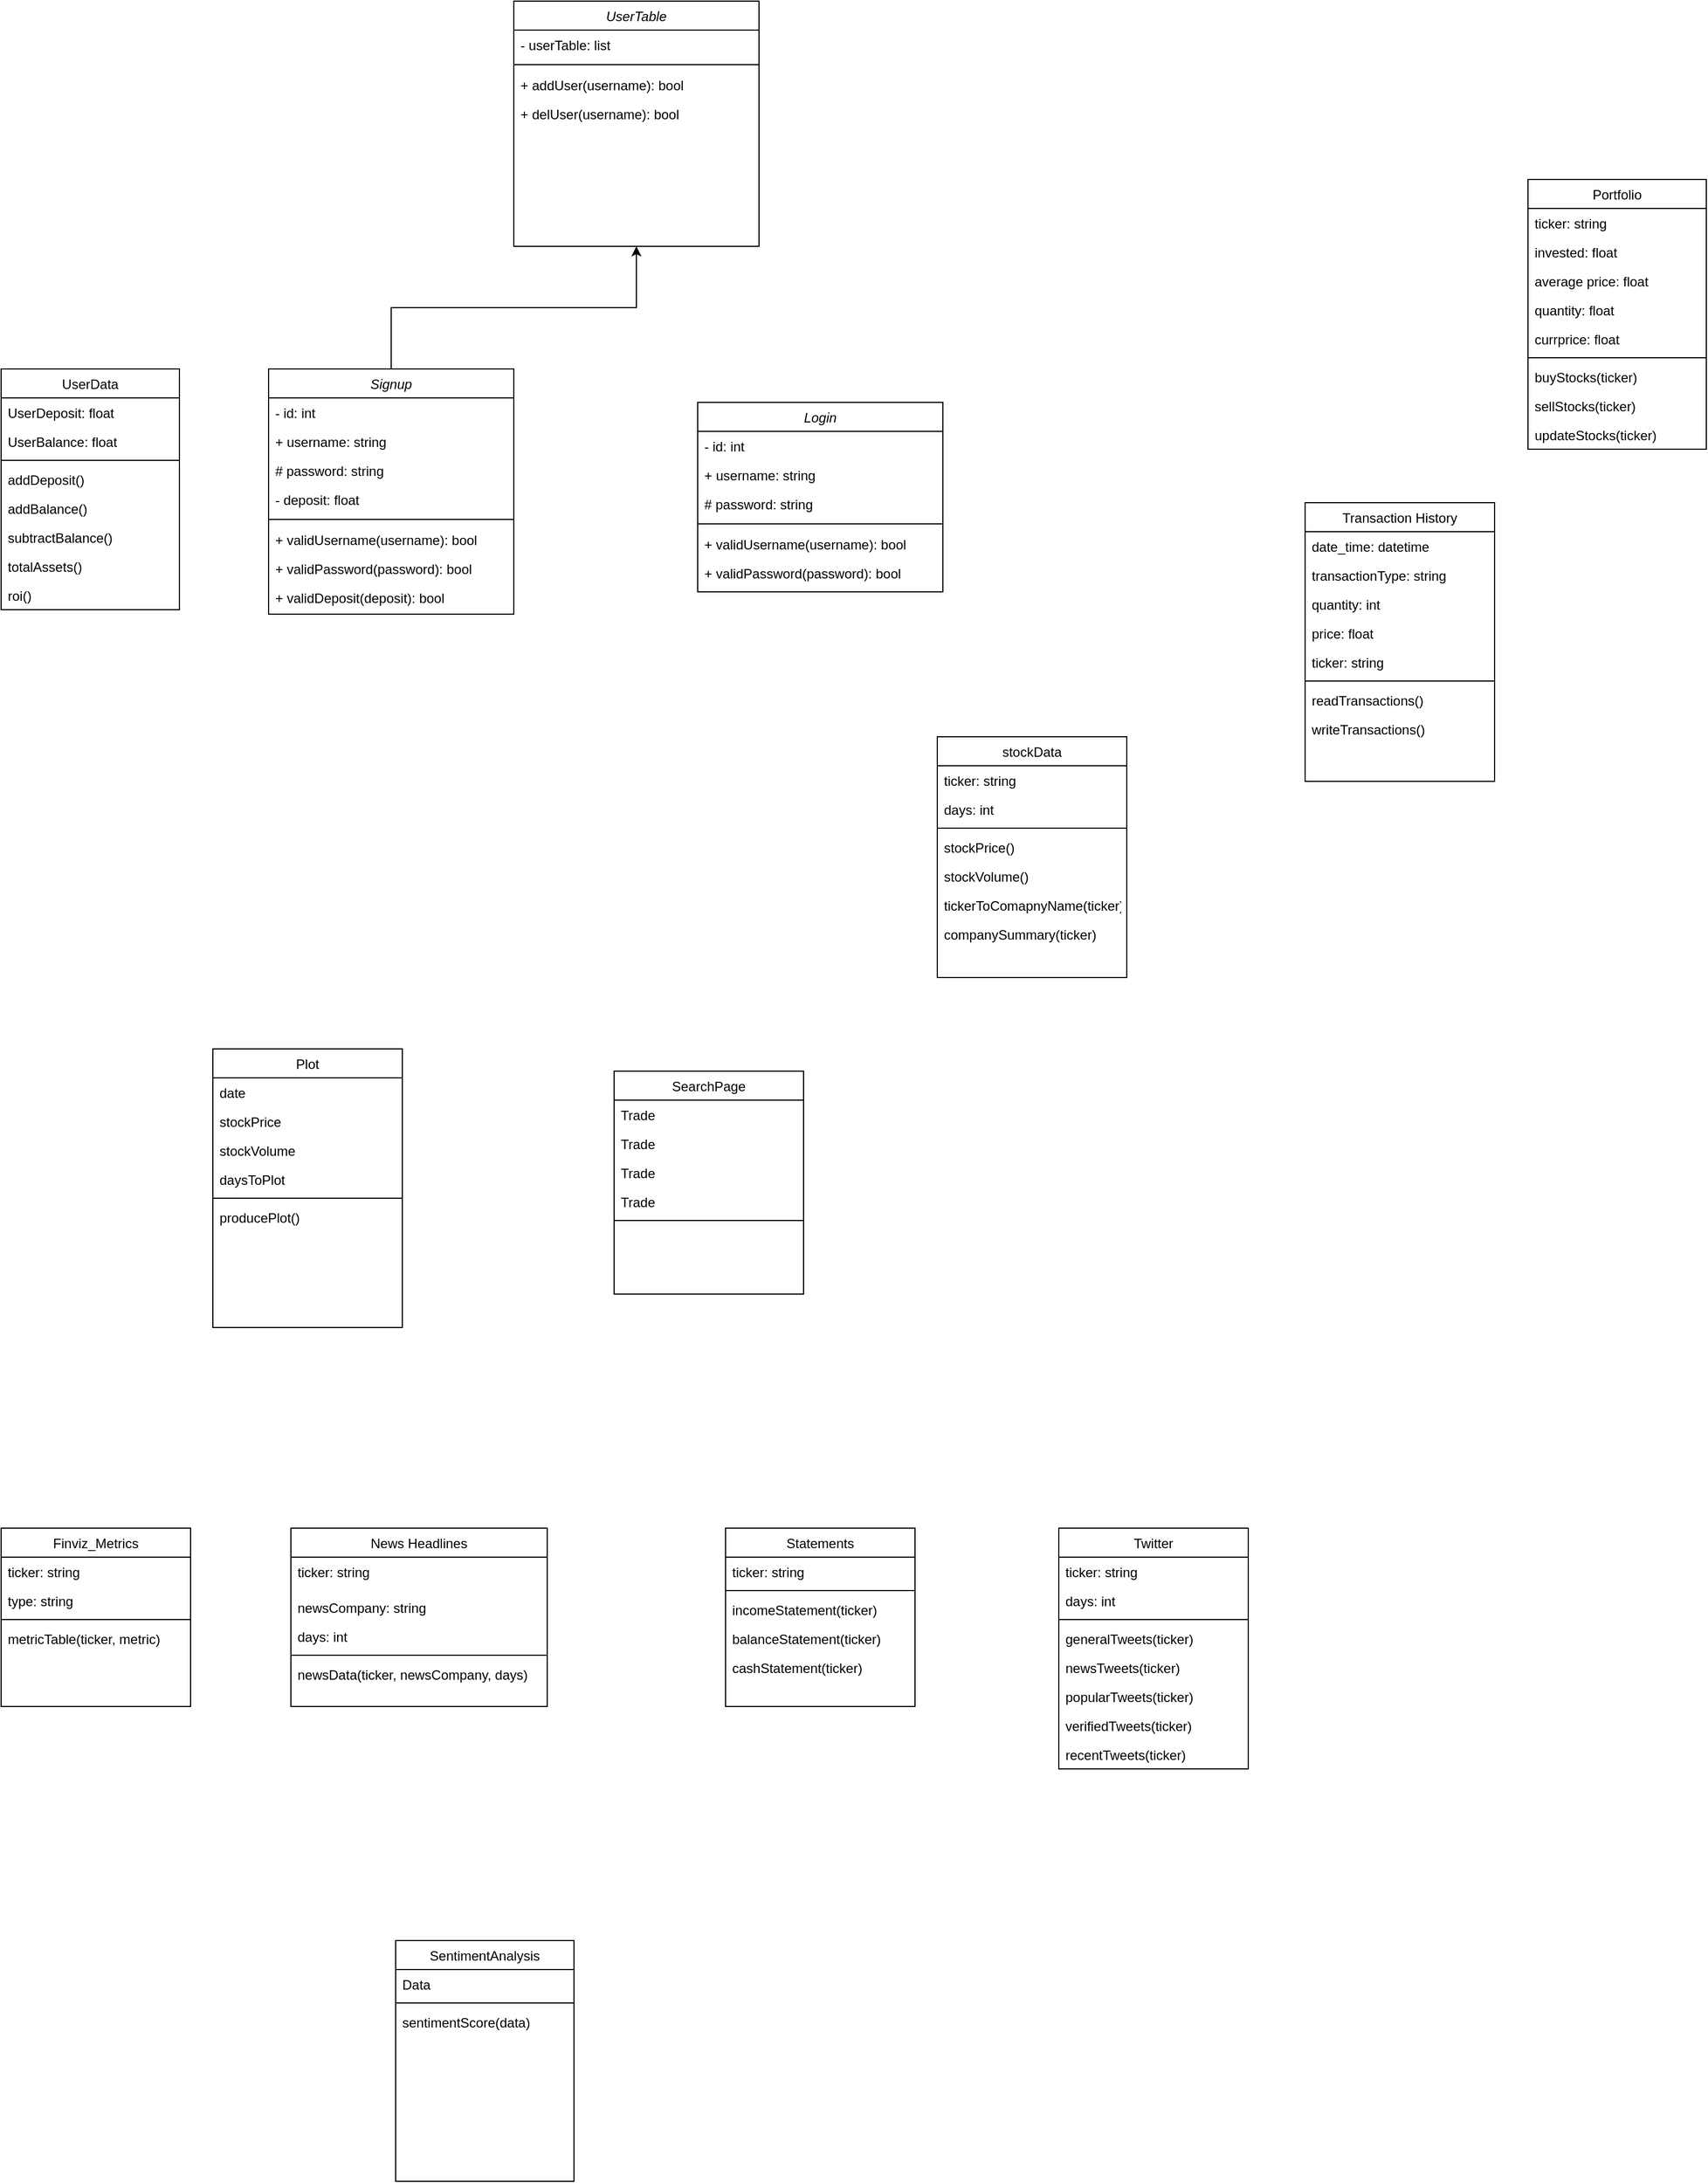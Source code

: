 <mxfile version="17.4.0" type="github">
  <diagram id="C5RBs43oDa-KdzZeNtuy" name="Page-1">
    <mxGraphModel dx="2013" dy="1770" grid="1" gridSize="10" guides="1" tooltips="1" connect="1" arrows="1" fold="1" page="1" pageScale="1" pageWidth="827" pageHeight="1169" math="0" shadow="0">
      <root>
        <mxCell id="WIyWlLk6GJQsqaUBKTNV-0" />
        <mxCell id="WIyWlLk6GJQsqaUBKTNV-1" parent="WIyWlLk6GJQsqaUBKTNV-0" />
        <mxCell id="zkfFHV4jXpPFQw0GAbJ--0" value="Login" style="swimlane;fontStyle=2;align=center;verticalAlign=top;childLayout=stackLayout;horizontal=1;startSize=26;horizontalStack=0;resizeParent=1;resizeLast=0;collapsible=1;marginBottom=0;rounded=0;shadow=0;strokeWidth=1;" parent="WIyWlLk6GJQsqaUBKTNV-1" vertex="1">
          <mxGeometry x="685" y="430" width="220" height="170" as="geometry">
            <mxRectangle x="220" y="120" width="160" height="26" as="alternateBounds" />
          </mxGeometry>
        </mxCell>
        <mxCell id="1vBvugrr-b-EBP5TF9qg-0" value="- id: int" style="text;align=left;verticalAlign=top;spacingLeft=4;spacingRight=4;overflow=hidden;rotatable=0;points=[[0,0.5],[1,0.5]];portConstraint=eastwest;rounded=0;shadow=0;html=0;" parent="zkfFHV4jXpPFQw0GAbJ--0" vertex="1">
          <mxGeometry y="26" width="220" height="26" as="geometry" />
        </mxCell>
        <mxCell id="zkfFHV4jXpPFQw0GAbJ--1" value="+ username: string" style="text;align=left;verticalAlign=top;spacingLeft=4;spacingRight=4;overflow=hidden;rotatable=0;points=[[0,0.5],[1,0.5]];portConstraint=eastwest;" parent="zkfFHV4jXpPFQw0GAbJ--0" vertex="1">
          <mxGeometry y="52" width="220" height="26" as="geometry" />
        </mxCell>
        <mxCell id="zkfFHV4jXpPFQw0GAbJ--2" value="# password: string" style="text;align=left;verticalAlign=top;spacingLeft=4;spacingRight=4;overflow=hidden;rotatable=0;points=[[0,0.5],[1,0.5]];portConstraint=eastwest;rounded=0;shadow=0;html=0;" parent="zkfFHV4jXpPFQw0GAbJ--0" vertex="1">
          <mxGeometry y="78" width="220" height="26" as="geometry" />
        </mxCell>
        <mxCell id="zkfFHV4jXpPFQw0GAbJ--4" value="" style="line;html=1;strokeWidth=1;align=left;verticalAlign=middle;spacingTop=-1;spacingLeft=3;spacingRight=3;rotatable=0;labelPosition=right;points=[];portConstraint=eastwest;" parent="zkfFHV4jXpPFQw0GAbJ--0" vertex="1">
          <mxGeometry y="104" width="220" height="10" as="geometry" />
        </mxCell>
        <mxCell id="1vBvugrr-b-EBP5TF9qg-1" value="+ validUsername(username): bool&#xa;" style="text;align=left;verticalAlign=top;spacingLeft=4;spacingRight=4;overflow=hidden;rotatable=0;points=[[0,0.5],[1,0.5]];portConstraint=eastwest;" parent="zkfFHV4jXpPFQw0GAbJ--0" vertex="1">
          <mxGeometry y="114" width="220" height="26" as="geometry" />
        </mxCell>
        <mxCell id="1vBvugrr-b-EBP5TF9qg-2" value="+ validPassword(password): bool&#xa;" style="text;align=left;verticalAlign=top;spacingLeft=4;spacingRight=4;overflow=hidden;rotatable=0;points=[[0,0.5],[1,0.5]];portConstraint=eastwest;" parent="zkfFHV4jXpPFQw0GAbJ--0" vertex="1">
          <mxGeometry y="140" width="220" height="26" as="geometry" />
        </mxCell>
        <mxCell id="zkfFHV4jXpPFQw0GAbJ--6" value="UserData" style="swimlane;fontStyle=0;align=center;verticalAlign=top;childLayout=stackLayout;horizontal=1;startSize=26;horizontalStack=0;resizeParent=1;resizeLast=0;collapsible=1;marginBottom=0;rounded=0;shadow=0;strokeWidth=1;" parent="WIyWlLk6GJQsqaUBKTNV-1" vertex="1">
          <mxGeometry x="60" y="400" width="160" height="216" as="geometry">
            <mxRectangle x="130" y="380" width="160" height="26" as="alternateBounds" />
          </mxGeometry>
        </mxCell>
        <mxCell id="zkfFHV4jXpPFQw0GAbJ--7" value="UserDeposit: float" style="text;align=left;verticalAlign=top;spacingLeft=4;spacingRight=4;overflow=hidden;rotatable=0;points=[[0,0.5],[1,0.5]];portConstraint=eastwest;" parent="zkfFHV4jXpPFQw0GAbJ--6" vertex="1">
          <mxGeometry y="26" width="160" height="26" as="geometry" />
        </mxCell>
        <mxCell id="zkfFHV4jXpPFQw0GAbJ--8" value="UserBalance: float" style="text;align=left;verticalAlign=top;spacingLeft=4;spacingRight=4;overflow=hidden;rotatable=0;points=[[0,0.5],[1,0.5]];portConstraint=eastwest;rounded=0;shadow=0;html=0;" parent="zkfFHV4jXpPFQw0GAbJ--6" vertex="1">
          <mxGeometry y="52" width="160" height="26" as="geometry" />
        </mxCell>
        <mxCell id="zkfFHV4jXpPFQw0GAbJ--9" value="" style="line;html=1;strokeWidth=1;align=left;verticalAlign=middle;spacingTop=-1;spacingLeft=3;spacingRight=3;rotatable=0;labelPosition=right;points=[];portConstraint=eastwest;" parent="zkfFHV4jXpPFQw0GAbJ--6" vertex="1">
          <mxGeometry y="78" width="160" height="8" as="geometry" />
        </mxCell>
        <mxCell id="zkfFHV4jXpPFQw0GAbJ--10" value="addDeposit()" style="text;align=left;verticalAlign=top;spacingLeft=4;spacingRight=4;overflow=hidden;rotatable=0;points=[[0,0.5],[1,0.5]];portConstraint=eastwest;fontStyle=0" parent="zkfFHV4jXpPFQw0GAbJ--6" vertex="1">
          <mxGeometry y="86" width="160" height="26" as="geometry" />
        </mxCell>
        <mxCell id="zkfFHV4jXpPFQw0GAbJ--11" value="addBalance()&#xa;" style="text;align=left;verticalAlign=top;spacingLeft=4;spacingRight=4;overflow=hidden;rotatable=0;points=[[0,0.5],[1,0.5]];portConstraint=eastwest;" parent="zkfFHV4jXpPFQw0GAbJ--6" vertex="1">
          <mxGeometry y="112" width="160" height="26" as="geometry" />
        </mxCell>
        <mxCell id="1vBvugrr-b-EBP5TF9qg-42" value="subtractBalance()&#xa;" style="text;align=left;verticalAlign=top;spacingLeft=4;spacingRight=4;overflow=hidden;rotatable=0;points=[[0,0.5],[1,0.5]];portConstraint=eastwest;" parent="zkfFHV4jXpPFQw0GAbJ--6" vertex="1">
          <mxGeometry y="138" width="160" height="26" as="geometry" />
        </mxCell>
        <mxCell id="1vBvugrr-b-EBP5TF9qg-43" value="totalAssets()" style="text;align=left;verticalAlign=top;spacingLeft=4;spacingRight=4;overflow=hidden;rotatable=0;points=[[0,0.5],[1,0.5]];portConstraint=eastwest;" parent="zkfFHV4jXpPFQw0GAbJ--6" vertex="1">
          <mxGeometry y="164" width="160" height="26" as="geometry" />
        </mxCell>
        <mxCell id="1vBvugrr-b-EBP5TF9qg-44" value="roi()" style="text;align=left;verticalAlign=top;spacingLeft=4;spacingRight=4;overflow=hidden;rotatable=0;points=[[0,0.5],[1,0.5]];portConstraint=eastwest;" parent="zkfFHV4jXpPFQw0GAbJ--6" vertex="1">
          <mxGeometry y="190" width="160" height="26" as="geometry" />
        </mxCell>
        <mxCell id="zkfFHV4jXpPFQw0GAbJ--13" value="SearchPage" style="swimlane;fontStyle=0;align=center;verticalAlign=top;childLayout=stackLayout;horizontal=1;startSize=26;horizontalStack=0;resizeParent=1;resizeLast=0;collapsible=1;marginBottom=0;rounded=0;shadow=0;strokeWidth=1;" parent="WIyWlLk6GJQsqaUBKTNV-1" vertex="1">
          <mxGeometry x="610" y="1030" width="170" height="200" as="geometry">
            <mxRectangle x="340" y="380" width="170" height="26" as="alternateBounds" />
          </mxGeometry>
        </mxCell>
        <mxCell id="zkfFHV4jXpPFQw0GAbJ--14" value="Trade" style="text;align=left;verticalAlign=top;spacingLeft=4;spacingRight=4;overflow=hidden;rotatable=0;points=[[0,0.5],[1,0.5]];portConstraint=eastwest;" parent="zkfFHV4jXpPFQw0GAbJ--13" vertex="1">
          <mxGeometry y="26" width="170" height="26" as="geometry" />
        </mxCell>
        <mxCell id="1vBvugrr-b-EBP5TF9qg-7" value="Trade" style="text;align=left;verticalAlign=top;spacingLeft=4;spacingRight=4;overflow=hidden;rotatable=0;points=[[0,0.5],[1,0.5]];portConstraint=eastwest;" parent="zkfFHV4jXpPFQw0GAbJ--13" vertex="1">
          <mxGeometry y="52" width="170" height="26" as="geometry" />
        </mxCell>
        <mxCell id="1vBvugrr-b-EBP5TF9qg-8" value="Trade" style="text;align=left;verticalAlign=top;spacingLeft=4;spacingRight=4;overflow=hidden;rotatable=0;points=[[0,0.5],[1,0.5]];portConstraint=eastwest;" parent="zkfFHV4jXpPFQw0GAbJ--13" vertex="1">
          <mxGeometry y="78" width="170" height="26" as="geometry" />
        </mxCell>
        <mxCell id="1vBvugrr-b-EBP5TF9qg-9" value="Trade" style="text;align=left;verticalAlign=top;spacingLeft=4;spacingRight=4;overflow=hidden;rotatable=0;points=[[0,0.5],[1,0.5]];portConstraint=eastwest;" parent="zkfFHV4jXpPFQw0GAbJ--13" vertex="1">
          <mxGeometry y="104" width="170" height="26" as="geometry" />
        </mxCell>
        <mxCell id="zkfFHV4jXpPFQw0GAbJ--15" value="" style="line;html=1;strokeWidth=1;align=left;verticalAlign=middle;spacingTop=-1;spacingLeft=3;spacingRight=3;rotatable=0;labelPosition=right;points=[];portConstraint=eastwest;" parent="zkfFHV4jXpPFQw0GAbJ--13" vertex="1">
          <mxGeometry y="130" width="170" height="8" as="geometry" />
        </mxCell>
        <mxCell id="zkfFHV4jXpPFQw0GAbJ--17" value="Portfolio&#xa;" style="swimlane;fontStyle=0;align=center;verticalAlign=top;childLayout=stackLayout;horizontal=1;startSize=26;horizontalStack=0;resizeParent=1;resizeLast=0;collapsible=1;marginBottom=0;rounded=0;shadow=0;strokeWidth=1;" parent="WIyWlLk6GJQsqaUBKTNV-1" vertex="1">
          <mxGeometry x="1430" y="230" width="160" height="242" as="geometry">
            <mxRectangle x="550" y="140" width="160" height="26" as="alternateBounds" />
          </mxGeometry>
        </mxCell>
        <mxCell id="zkfFHV4jXpPFQw0GAbJ--18" value="ticker: string" style="text;align=left;verticalAlign=top;spacingLeft=4;spacingRight=4;overflow=hidden;rotatable=0;points=[[0,0.5],[1,0.5]];portConstraint=eastwest;" parent="zkfFHV4jXpPFQw0GAbJ--17" vertex="1">
          <mxGeometry y="26" width="160" height="26" as="geometry" />
        </mxCell>
        <mxCell id="zkfFHV4jXpPFQw0GAbJ--21" value="invested: float" style="text;align=left;verticalAlign=top;spacingLeft=4;spacingRight=4;overflow=hidden;rotatable=0;points=[[0,0.5],[1,0.5]];portConstraint=eastwest;rounded=0;shadow=0;html=0;" parent="zkfFHV4jXpPFQw0GAbJ--17" vertex="1">
          <mxGeometry y="52" width="160" height="26" as="geometry" />
        </mxCell>
        <mxCell id="zkfFHV4jXpPFQw0GAbJ--22" value="average price: float" style="text;align=left;verticalAlign=top;spacingLeft=4;spacingRight=4;overflow=hidden;rotatable=0;points=[[0,0.5],[1,0.5]];portConstraint=eastwest;rounded=0;shadow=0;html=0;" parent="zkfFHV4jXpPFQw0GAbJ--17" vertex="1">
          <mxGeometry y="78" width="160" height="26" as="geometry" />
        </mxCell>
        <mxCell id="zkfFHV4jXpPFQw0GAbJ--19" value="quantity: float" style="text;align=left;verticalAlign=top;spacingLeft=4;spacingRight=4;overflow=hidden;rotatable=0;points=[[0,0.5],[1,0.5]];portConstraint=eastwest;rounded=0;shadow=0;html=0;" parent="zkfFHV4jXpPFQw0GAbJ--17" vertex="1">
          <mxGeometry y="104" width="160" height="26" as="geometry" />
        </mxCell>
        <mxCell id="zkfFHV4jXpPFQw0GAbJ--20" value="currprice: float" style="text;align=left;verticalAlign=top;spacingLeft=4;spacingRight=4;overflow=hidden;rotatable=0;points=[[0,0.5],[1,0.5]];portConstraint=eastwest;rounded=0;shadow=0;html=0;" parent="zkfFHV4jXpPFQw0GAbJ--17" vertex="1">
          <mxGeometry y="130" width="160" height="26" as="geometry" />
        </mxCell>
        <mxCell id="zkfFHV4jXpPFQw0GAbJ--23" value="" style="line;html=1;strokeWidth=1;align=left;verticalAlign=middle;spacingTop=-1;spacingLeft=3;spacingRight=3;rotatable=0;labelPosition=right;points=[];portConstraint=eastwest;" parent="zkfFHV4jXpPFQw0GAbJ--17" vertex="1">
          <mxGeometry y="156" width="160" height="8" as="geometry" />
        </mxCell>
        <mxCell id="1vBvugrr-b-EBP5TF9qg-38" value="buyStocks(ticker)" style="text;align=left;verticalAlign=top;spacingLeft=4;spacingRight=4;overflow=hidden;rotatable=0;points=[[0,0.5],[1,0.5]];portConstraint=eastwest;" parent="zkfFHV4jXpPFQw0GAbJ--17" vertex="1">
          <mxGeometry y="164" width="160" height="26" as="geometry" />
        </mxCell>
        <mxCell id="1vBvugrr-b-EBP5TF9qg-39" value="sellStocks(ticker)" style="text;align=left;verticalAlign=top;spacingLeft=4;spacingRight=4;overflow=hidden;rotatable=0;points=[[0,0.5],[1,0.5]];portConstraint=eastwest;" parent="zkfFHV4jXpPFQw0GAbJ--17" vertex="1">
          <mxGeometry y="190" width="160" height="26" as="geometry" />
        </mxCell>
        <mxCell id="1vBvugrr-b-EBP5TF9qg-40" value="updateStocks(ticker)" style="text;align=left;verticalAlign=top;spacingLeft=4;spacingRight=4;overflow=hidden;rotatable=0;points=[[0,0.5],[1,0.5]];portConstraint=eastwest;" parent="zkfFHV4jXpPFQw0GAbJ--17" vertex="1">
          <mxGeometry y="216" width="160" height="26" as="geometry" />
        </mxCell>
        <mxCell id="1vBvugrr-b-EBP5TF9qg-10" value="Twitter" style="swimlane;fontStyle=0;align=center;verticalAlign=top;childLayout=stackLayout;horizontal=1;startSize=26;horizontalStack=0;resizeParent=1;resizeLast=0;collapsible=1;marginBottom=0;rounded=0;shadow=0;strokeWidth=1;" parent="WIyWlLk6GJQsqaUBKTNV-1" vertex="1">
          <mxGeometry x="1009" y="1440" width="170" height="216" as="geometry">
            <mxRectangle x="340" y="380" width="170" height="26" as="alternateBounds" />
          </mxGeometry>
        </mxCell>
        <mxCell id="DffemcRE4dp927zeS9C9-16" value="ticker: string" style="text;align=left;verticalAlign=top;spacingLeft=4;spacingRight=4;overflow=hidden;rotatable=0;points=[[0,0.5],[1,0.5]];portConstraint=eastwest;" parent="1vBvugrr-b-EBP5TF9qg-10" vertex="1">
          <mxGeometry y="26" width="170" height="26" as="geometry" />
        </mxCell>
        <mxCell id="DffemcRE4dp927zeS9C9-17" value="days: int" style="text;align=left;verticalAlign=top;spacingLeft=4;spacingRight=4;overflow=hidden;rotatable=0;points=[[0,0.5],[1,0.5]];portConstraint=eastwest;" parent="1vBvugrr-b-EBP5TF9qg-10" vertex="1">
          <mxGeometry y="52" width="170" height="26" as="geometry" />
        </mxCell>
        <mxCell id="1vBvugrr-b-EBP5TF9qg-15" value="" style="line;html=1;strokeWidth=1;align=left;verticalAlign=middle;spacingTop=-1;spacingLeft=3;spacingRight=3;rotatable=0;labelPosition=right;points=[];portConstraint=eastwest;" parent="1vBvugrr-b-EBP5TF9qg-10" vertex="1">
          <mxGeometry y="78" width="170" height="8" as="geometry" />
        </mxCell>
        <mxCell id="1vBvugrr-b-EBP5TF9qg-11" value="generalTweets(ticker)" style="text;align=left;verticalAlign=top;spacingLeft=4;spacingRight=4;overflow=hidden;rotatable=0;points=[[0,0.5],[1,0.5]];portConstraint=eastwest;" parent="1vBvugrr-b-EBP5TF9qg-10" vertex="1">
          <mxGeometry y="86" width="170" height="26" as="geometry" />
        </mxCell>
        <mxCell id="1vBvugrr-b-EBP5TF9qg-12" value="newsTweets(ticker)" style="text;align=left;verticalAlign=top;spacingLeft=4;spacingRight=4;overflow=hidden;rotatable=0;points=[[0,0.5],[1,0.5]];portConstraint=eastwest;" parent="1vBvugrr-b-EBP5TF9qg-10" vertex="1">
          <mxGeometry y="112" width="170" height="26" as="geometry" />
        </mxCell>
        <mxCell id="1vBvugrr-b-EBP5TF9qg-14" value="popularTweets(ticker)" style="text;align=left;verticalAlign=top;spacingLeft=4;spacingRight=4;overflow=hidden;rotatable=0;points=[[0,0.5],[1,0.5]];portConstraint=eastwest;" parent="1vBvugrr-b-EBP5TF9qg-10" vertex="1">
          <mxGeometry y="138" width="170" height="26" as="geometry" />
        </mxCell>
        <mxCell id="1vBvugrr-b-EBP5TF9qg-13" value="verifiedTweets(ticker)" style="text;align=left;verticalAlign=top;spacingLeft=4;spacingRight=4;overflow=hidden;rotatable=0;points=[[0,0.5],[1,0.5]];portConstraint=eastwest;" parent="1vBvugrr-b-EBP5TF9qg-10" vertex="1">
          <mxGeometry y="164" width="170" height="26" as="geometry" />
        </mxCell>
        <mxCell id="1vBvugrr-b-EBP5TF9qg-71" value="recentTweets(ticker)" style="text;align=left;verticalAlign=top;spacingLeft=4;spacingRight=4;overflow=hidden;rotatable=0;points=[[0,0.5],[1,0.5]];portConstraint=eastwest;" parent="1vBvugrr-b-EBP5TF9qg-10" vertex="1">
          <mxGeometry y="190" width="170" height="26" as="geometry" />
        </mxCell>
        <mxCell id="1vBvugrr-b-EBP5TF9qg-16" value="News Headlines" style="swimlane;fontStyle=0;align=center;verticalAlign=top;childLayout=stackLayout;horizontal=1;startSize=26;horizontalStack=0;resizeParent=1;resizeLast=0;collapsible=1;marginBottom=0;rounded=0;shadow=0;strokeWidth=1;" parent="WIyWlLk6GJQsqaUBKTNV-1" vertex="1">
          <mxGeometry x="320" y="1440" width="230" height="160" as="geometry">
            <mxRectangle x="340" y="380" width="170" height="26" as="alternateBounds" />
          </mxGeometry>
        </mxCell>
        <mxCell id="1vBvugrr-b-EBP5TF9qg-17" value="ticker: string" style="text;align=left;verticalAlign=top;spacingLeft=4;spacingRight=4;overflow=hidden;rotatable=0;points=[[0,0.5],[1,0.5]];portConstraint=eastwest;" parent="1vBvugrr-b-EBP5TF9qg-16" vertex="1">
          <mxGeometry y="26" width="230" height="32" as="geometry" />
        </mxCell>
        <mxCell id="1vBvugrr-b-EBP5TF9qg-18" value="newsCompany: string" style="text;align=left;verticalAlign=top;spacingLeft=4;spacingRight=4;overflow=hidden;rotatable=0;points=[[0,0.5],[1,0.5]];portConstraint=eastwest;" parent="1vBvugrr-b-EBP5TF9qg-16" vertex="1">
          <mxGeometry y="58" width="230" height="26" as="geometry" />
        </mxCell>
        <mxCell id="1vBvugrr-b-EBP5TF9qg-20" value="days: int" style="text;align=left;verticalAlign=top;spacingLeft=4;spacingRight=4;overflow=hidden;rotatable=0;points=[[0,0.5],[1,0.5]];portConstraint=eastwest;" parent="1vBvugrr-b-EBP5TF9qg-16" vertex="1">
          <mxGeometry y="84" width="230" height="26" as="geometry" />
        </mxCell>
        <mxCell id="1vBvugrr-b-EBP5TF9qg-21" value="" style="line;html=1;strokeWidth=1;align=left;verticalAlign=middle;spacingTop=-1;spacingLeft=3;spacingRight=3;rotatable=0;labelPosition=right;points=[];portConstraint=eastwest;" parent="1vBvugrr-b-EBP5TF9qg-16" vertex="1">
          <mxGeometry y="110" width="230" height="8" as="geometry" />
        </mxCell>
        <mxCell id="DffemcRE4dp927zeS9C9-19" value="newsData(ticker, newsCompany, days)" style="text;align=left;verticalAlign=top;spacingLeft=4;spacingRight=4;overflow=hidden;rotatable=0;points=[[0,0.5],[1,0.5]];portConstraint=eastwest;" parent="1vBvugrr-b-EBP5TF9qg-16" vertex="1">
          <mxGeometry y="118" width="230" height="26" as="geometry" />
        </mxCell>
        <mxCell id="1vBvugrr-b-EBP5TF9qg-22" value="Transaction History" style="swimlane;fontStyle=0;align=center;verticalAlign=top;childLayout=stackLayout;horizontal=1;startSize=26;horizontalStack=0;resizeParent=1;resizeLast=0;collapsible=1;marginBottom=0;rounded=0;shadow=0;strokeWidth=1;" parent="WIyWlLk6GJQsqaUBKTNV-1" vertex="1">
          <mxGeometry x="1230" y="520" width="170" height="250" as="geometry">
            <mxRectangle x="340" y="380" width="170" height="26" as="alternateBounds" />
          </mxGeometry>
        </mxCell>
        <mxCell id="1vBvugrr-b-EBP5TF9qg-23" value="date_time: datetime" style="text;align=left;verticalAlign=top;spacingLeft=4;spacingRight=4;overflow=hidden;rotatable=0;points=[[0,0.5],[1,0.5]];portConstraint=eastwest;" parent="1vBvugrr-b-EBP5TF9qg-22" vertex="1">
          <mxGeometry y="26" width="170" height="26" as="geometry" />
        </mxCell>
        <mxCell id="1vBvugrr-b-EBP5TF9qg-25" value="transactionType: string" style="text;align=left;verticalAlign=top;spacingLeft=4;spacingRight=4;overflow=hidden;rotatable=0;points=[[0,0.5],[1,0.5]];portConstraint=eastwest;" parent="1vBvugrr-b-EBP5TF9qg-22" vertex="1">
          <mxGeometry y="52" width="170" height="26" as="geometry" />
        </mxCell>
        <mxCell id="1vBvugrr-b-EBP5TF9qg-75" value="quantity: int" style="text;align=left;verticalAlign=top;spacingLeft=4;spacingRight=4;overflow=hidden;rotatable=0;points=[[0,0.5],[1,0.5]];portConstraint=eastwest;" parent="1vBvugrr-b-EBP5TF9qg-22" vertex="1">
          <mxGeometry y="78" width="170" height="26" as="geometry" />
        </mxCell>
        <mxCell id="1vBvugrr-b-EBP5TF9qg-26" value="price: float" style="text;align=left;verticalAlign=top;spacingLeft=4;spacingRight=4;overflow=hidden;rotatable=0;points=[[0,0.5],[1,0.5]];portConstraint=eastwest;" parent="1vBvugrr-b-EBP5TF9qg-22" vertex="1">
          <mxGeometry y="104" width="170" height="26" as="geometry" />
        </mxCell>
        <mxCell id="1vBvugrr-b-EBP5TF9qg-73" value="ticker: string" style="text;align=left;verticalAlign=top;spacingLeft=4;spacingRight=4;overflow=hidden;rotatable=0;points=[[0,0.5],[1,0.5]];portConstraint=eastwest;" parent="1vBvugrr-b-EBP5TF9qg-22" vertex="1">
          <mxGeometry y="130" width="170" height="26" as="geometry" />
        </mxCell>
        <mxCell id="1vBvugrr-b-EBP5TF9qg-27" value="" style="line;html=1;strokeWidth=1;align=left;verticalAlign=middle;spacingTop=-1;spacingLeft=3;spacingRight=3;rotatable=0;labelPosition=right;points=[];portConstraint=eastwest;" parent="1vBvugrr-b-EBP5TF9qg-22" vertex="1">
          <mxGeometry y="156" width="170" height="8" as="geometry" />
        </mxCell>
        <mxCell id="1vBvugrr-b-EBP5TF9qg-79" value="readTransactions()" style="text;align=left;verticalAlign=top;spacingLeft=4;spacingRight=4;overflow=hidden;rotatable=0;points=[[0,0.5],[1,0.5]];portConstraint=eastwest;" parent="1vBvugrr-b-EBP5TF9qg-22" vertex="1">
          <mxGeometry y="164" width="170" height="26" as="geometry" />
        </mxCell>
        <mxCell id="1vBvugrr-b-EBP5TF9qg-78" value="writeTransactions()" style="text;align=left;verticalAlign=top;spacingLeft=4;spacingRight=4;overflow=hidden;rotatable=0;points=[[0,0.5],[1,0.5]];portConstraint=eastwest;" parent="1vBvugrr-b-EBP5TF9qg-22" vertex="1">
          <mxGeometry y="190" width="170" height="26" as="geometry" />
        </mxCell>
        <mxCell id="1vBvugrr-b-EBP5TF9qg-45" value="UserTable" style="swimlane;fontStyle=2;align=center;verticalAlign=top;childLayout=stackLayout;horizontal=1;startSize=26;horizontalStack=0;resizeParent=1;resizeLast=0;collapsible=1;marginBottom=0;rounded=0;shadow=0;strokeWidth=1;" parent="WIyWlLk6GJQsqaUBKTNV-1" vertex="1">
          <mxGeometry x="520" y="70" width="220" height="220" as="geometry">
            <mxRectangle x="220" y="120" width="160" height="26" as="alternateBounds" />
          </mxGeometry>
        </mxCell>
        <mxCell id="1vBvugrr-b-EBP5TF9qg-46" value="- userTable: list" style="text;align=left;verticalAlign=top;spacingLeft=4;spacingRight=4;overflow=hidden;rotatable=0;points=[[0,0.5],[1,0.5]];portConstraint=eastwest;rounded=0;shadow=0;html=0;" parent="1vBvugrr-b-EBP5TF9qg-45" vertex="1">
          <mxGeometry y="26" width="220" height="26" as="geometry" />
        </mxCell>
        <mxCell id="1vBvugrr-b-EBP5TF9qg-50" value="" style="line;html=1;strokeWidth=1;align=left;verticalAlign=middle;spacingTop=-1;spacingLeft=3;spacingRight=3;rotatable=0;labelPosition=right;points=[];portConstraint=eastwest;" parent="1vBvugrr-b-EBP5TF9qg-45" vertex="1">
          <mxGeometry y="52" width="220" height="10" as="geometry" />
        </mxCell>
        <mxCell id="1vBvugrr-b-EBP5TF9qg-51" value="+ addUser(username): bool&#xa;" style="text;align=left;verticalAlign=top;spacingLeft=4;spacingRight=4;overflow=hidden;rotatable=0;points=[[0,0.5],[1,0.5]];portConstraint=eastwest;" parent="1vBvugrr-b-EBP5TF9qg-45" vertex="1">
          <mxGeometry y="62" width="220" height="26" as="geometry" />
        </mxCell>
        <mxCell id="1vBvugrr-b-EBP5TF9qg-52" value="+ delUser(username): bool&#xa;" style="text;align=left;verticalAlign=top;spacingLeft=4;spacingRight=4;overflow=hidden;rotatable=0;points=[[0,0.5],[1,0.5]];portConstraint=eastwest;" parent="1vBvugrr-b-EBP5TF9qg-45" vertex="1">
          <mxGeometry y="88" width="220" height="26" as="geometry" />
        </mxCell>
        <mxCell id="1vBvugrr-b-EBP5TF9qg-69" style="edgeStyle=orthogonalEdgeStyle;rounded=0;orthogonalLoop=1;jettySize=auto;html=1;entryX=0.5;entryY=1;entryDx=0;entryDy=0;" parent="WIyWlLk6GJQsqaUBKTNV-1" source="1vBvugrr-b-EBP5TF9qg-59" target="1vBvugrr-b-EBP5TF9qg-45" edge="1">
          <mxGeometry relative="1" as="geometry" />
        </mxCell>
        <mxCell id="1vBvugrr-b-EBP5TF9qg-59" value="Signup" style="swimlane;fontStyle=2;align=center;verticalAlign=top;childLayout=stackLayout;horizontal=1;startSize=26;horizontalStack=0;resizeParent=1;resizeLast=0;collapsible=1;marginBottom=0;rounded=0;shadow=0;strokeWidth=1;" parent="WIyWlLk6GJQsqaUBKTNV-1" vertex="1">
          <mxGeometry x="300" y="400" width="220" height="220" as="geometry">
            <mxRectangle x="220" y="120" width="160" height="26" as="alternateBounds" />
          </mxGeometry>
        </mxCell>
        <mxCell id="1vBvugrr-b-EBP5TF9qg-60" value="- id: int" style="text;align=left;verticalAlign=top;spacingLeft=4;spacingRight=4;overflow=hidden;rotatable=0;points=[[0,0.5],[1,0.5]];portConstraint=eastwest;rounded=0;shadow=0;html=0;" parent="1vBvugrr-b-EBP5TF9qg-59" vertex="1">
          <mxGeometry y="26" width="220" height="26" as="geometry" />
        </mxCell>
        <mxCell id="1vBvugrr-b-EBP5TF9qg-61" value="+ username: string" style="text;align=left;verticalAlign=top;spacingLeft=4;spacingRight=4;overflow=hidden;rotatable=0;points=[[0,0.5],[1,0.5]];portConstraint=eastwest;" parent="1vBvugrr-b-EBP5TF9qg-59" vertex="1">
          <mxGeometry y="52" width="220" height="26" as="geometry" />
        </mxCell>
        <mxCell id="1vBvugrr-b-EBP5TF9qg-62" value="# password: string" style="text;align=left;verticalAlign=top;spacingLeft=4;spacingRight=4;overflow=hidden;rotatable=0;points=[[0,0.5],[1,0.5]];portConstraint=eastwest;rounded=0;shadow=0;html=0;" parent="1vBvugrr-b-EBP5TF9qg-59" vertex="1">
          <mxGeometry y="78" width="220" height="26" as="geometry" />
        </mxCell>
        <mxCell id="1vBvugrr-b-EBP5TF9qg-63" value="- deposit: float&#xa;" style="text;align=left;verticalAlign=top;spacingLeft=4;spacingRight=4;overflow=hidden;rotatable=0;points=[[0,0.5],[1,0.5]];portConstraint=eastwest;rounded=0;shadow=0;html=0;" parent="1vBvugrr-b-EBP5TF9qg-59" vertex="1">
          <mxGeometry y="104" width="220" height="26" as="geometry" />
        </mxCell>
        <mxCell id="1vBvugrr-b-EBP5TF9qg-64" value="" style="line;html=1;strokeWidth=1;align=left;verticalAlign=middle;spacingTop=-1;spacingLeft=3;spacingRight=3;rotatable=0;labelPosition=right;points=[];portConstraint=eastwest;" parent="1vBvugrr-b-EBP5TF9qg-59" vertex="1">
          <mxGeometry y="130" width="220" height="10" as="geometry" />
        </mxCell>
        <mxCell id="1vBvugrr-b-EBP5TF9qg-65" value="+ validUsername(username): bool&#xa;" style="text;align=left;verticalAlign=top;spacingLeft=4;spacingRight=4;overflow=hidden;rotatable=0;points=[[0,0.5],[1,0.5]];portConstraint=eastwest;" parent="1vBvugrr-b-EBP5TF9qg-59" vertex="1">
          <mxGeometry y="140" width="220" height="26" as="geometry" />
        </mxCell>
        <mxCell id="1vBvugrr-b-EBP5TF9qg-66" value="+ validPassword(password): bool&#xa;" style="text;align=left;verticalAlign=top;spacingLeft=4;spacingRight=4;overflow=hidden;rotatable=0;points=[[0,0.5],[1,0.5]];portConstraint=eastwest;" parent="1vBvugrr-b-EBP5TF9qg-59" vertex="1">
          <mxGeometry y="166" width="220" height="26" as="geometry" />
        </mxCell>
        <mxCell id="1vBvugrr-b-EBP5TF9qg-67" value="+ validDeposit(deposit): bool&#xa;" style="text;align=left;verticalAlign=top;spacingLeft=4;spacingRight=4;overflow=hidden;rotatable=0;points=[[0,0.5],[1,0.5]];portConstraint=eastwest;" parent="1vBvugrr-b-EBP5TF9qg-59" vertex="1">
          <mxGeometry y="192" width="220" height="26" as="geometry" />
        </mxCell>
        <mxCell id="DffemcRE4dp927zeS9C9-0" value="Statements" style="swimlane;fontStyle=0;align=center;verticalAlign=top;childLayout=stackLayout;horizontal=1;startSize=26;horizontalStack=0;resizeParent=1;resizeLast=0;collapsible=1;marginBottom=0;rounded=0;shadow=0;strokeWidth=1;" parent="WIyWlLk6GJQsqaUBKTNV-1" vertex="1">
          <mxGeometry x="710" y="1440" width="170" height="160" as="geometry">
            <mxRectangle x="340" y="380" width="170" height="26" as="alternateBounds" />
          </mxGeometry>
        </mxCell>
        <mxCell id="DffemcRE4dp927zeS9C9-3" value="ticker: string" style="text;align=left;verticalAlign=top;spacingLeft=4;spacingRight=4;overflow=hidden;rotatable=0;points=[[0,0.5],[1,0.5]];portConstraint=eastwest;" parent="DffemcRE4dp927zeS9C9-0" vertex="1">
          <mxGeometry y="26" width="170" height="26" as="geometry" />
        </mxCell>
        <mxCell id="DffemcRE4dp927zeS9C9-5" value="" style="line;html=1;strokeWidth=1;align=left;verticalAlign=middle;spacingTop=-1;spacingLeft=3;spacingRight=3;rotatable=0;labelPosition=right;points=[];portConstraint=eastwest;" parent="DffemcRE4dp927zeS9C9-0" vertex="1">
          <mxGeometry y="52" width="170" height="8" as="geometry" />
        </mxCell>
        <mxCell id="DffemcRE4dp927zeS9C9-12" value="incomeStatement(ticker)" style="text;align=left;verticalAlign=top;spacingLeft=4;spacingRight=4;overflow=hidden;rotatable=0;points=[[0,0.5],[1,0.5]];portConstraint=eastwest;" parent="DffemcRE4dp927zeS9C9-0" vertex="1">
          <mxGeometry y="60" width="170" height="26" as="geometry" />
        </mxCell>
        <mxCell id="DffemcRE4dp927zeS9C9-13" value="balanceStatement(ticker)" style="text;align=left;verticalAlign=top;spacingLeft=4;spacingRight=4;overflow=hidden;rotatable=0;points=[[0,0.5],[1,0.5]];portConstraint=eastwest;" parent="DffemcRE4dp927zeS9C9-0" vertex="1">
          <mxGeometry y="86" width="170" height="26" as="geometry" />
        </mxCell>
        <mxCell id="DffemcRE4dp927zeS9C9-14" value="cashStatement(ticker)" style="text;align=left;verticalAlign=top;spacingLeft=4;spacingRight=4;overflow=hidden;rotatable=0;points=[[0,0.5],[1,0.5]];portConstraint=eastwest;" parent="DffemcRE4dp927zeS9C9-0" vertex="1">
          <mxGeometry y="112" width="170" height="26" as="geometry" />
        </mxCell>
        <mxCell id="DffemcRE4dp927zeS9C9-20" value="Finviz_Metrics" style="swimlane;fontStyle=0;align=center;verticalAlign=top;childLayout=stackLayout;horizontal=1;startSize=26;horizontalStack=0;resizeParent=1;resizeLast=0;collapsible=1;marginBottom=0;rounded=0;shadow=0;strokeWidth=1;" parent="WIyWlLk6GJQsqaUBKTNV-1" vertex="1">
          <mxGeometry x="60" y="1440" width="170" height="160" as="geometry">
            <mxRectangle x="340" y="380" width="170" height="26" as="alternateBounds" />
          </mxGeometry>
        </mxCell>
        <mxCell id="DffemcRE4dp927zeS9C9-21" value="ticker: string" style="text;align=left;verticalAlign=top;spacingLeft=4;spacingRight=4;overflow=hidden;rotatable=0;points=[[0,0.5],[1,0.5]];portConstraint=eastwest;" parent="DffemcRE4dp927zeS9C9-20" vertex="1">
          <mxGeometry y="26" width="170" height="26" as="geometry" />
        </mxCell>
        <mxCell id="DffemcRE4dp927zeS9C9-22" value="type: string" style="text;align=left;verticalAlign=top;spacingLeft=4;spacingRight=4;overflow=hidden;rotatable=0;points=[[0,0.5],[1,0.5]];portConstraint=eastwest;" parent="DffemcRE4dp927zeS9C9-20" vertex="1">
          <mxGeometry y="52" width="170" height="26" as="geometry" />
        </mxCell>
        <mxCell id="DffemcRE4dp927zeS9C9-25" value="" style="line;html=1;strokeWidth=1;align=left;verticalAlign=middle;spacingTop=-1;spacingLeft=3;spacingRight=3;rotatable=0;labelPosition=right;points=[];portConstraint=eastwest;" parent="DffemcRE4dp927zeS9C9-20" vertex="1">
          <mxGeometry y="78" width="170" height="8" as="geometry" />
        </mxCell>
        <mxCell id="DffemcRE4dp927zeS9C9-27" value="metricTable(ticker, metric)" style="text;align=left;verticalAlign=top;spacingLeft=4;spacingRight=4;overflow=hidden;rotatable=0;points=[[0,0.5],[1,0.5]];portConstraint=eastwest;" parent="DffemcRE4dp927zeS9C9-20" vertex="1">
          <mxGeometry y="86" width="170" height="26" as="geometry" />
        </mxCell>
        <mxCell id="DffemcRE4dp927zeS9C9-30" value="stockData" style="swimlane;fontStyle=0;align=center;verticalAlign=top;childLayout=stackLayout;horizontal=1;startSize=26;horizontalStack=0;resizeParent=1;resizeLast=0;collapsible=1;marginBottom=0;rounded=0;shadow=0;strokeWidth=1;" parent="WIyWlLk6GJQsqaUBKTNV-1" vertex="1">
          <mxGeometry x="900" y="730" width="170" height="216" as="geometry">
            <mxRectangle x="340" y="380" width="170" height="26" as="alternateBounds" />
          </mxGeometry>
        </mxCell>
        <mxCell id="DffemcRE4dp927zeS9C9-31" value="ticker: string" style="text;align=left;verticalAlign=top;spacingLeft=4;spacingRight=4;overflow=hidden;rotatable=0;points=[[0,0.5],[1,0.5]];portConstraint=eastwest;" parent="DffemcRE4dp927zeS9C9-30" vertex="1">
          <mxGeometry y="26" width="170" height="26" as="geometry" />
        </mxCell>
        <mxCell id="DffemcRE4dp927zeS9C9-39" value="days: int" style="text;align=left;verticalAlign=top;spacingLeft=4;spacingRight=4;overflow=hidden;rotatable=0;points=[[0,0.5],[1,0.5]];portConstraint=eastwest;" parent="DffemcRE4dp927zeS9C9-30" vertex="1">
          <mxGeometry y="52" width="170" height="26" as="geometry" />
        </mxCell>
        <mxCell id="DffemcRE4dp927zeS9C9-33" value="" style="line;html=1;strokeWidth=1;align=left;verticalAlign=middle;spacingTop=-1;spacingLeft=3;spacingRight=3;rotatable=0;labelPosition=right;points=[];portConstraint=eastwest;" parent="DffemcRE4dp927zeS9C9-30" vertex="1">
          <mxGeometry y="78" width="170" height="8" as="geometry" />
        </mxCell>
        <mxCell id="DffemcRE4dp927zeS9C9-34" value="stockPrice()" style="text;align=left;verticalAlign=top;spacingLeft=4;spacingRight=4;overflow=hidden;rotatable=0;points=[[0,0.5],[1,0.5]];portConstraint=eastwest;" parent="DffemcRE4dp927zeS9C9-30" vertex="1">
          <mxGeometry y="86" width="170" height="26" as="geometry" />
        </mxCell>
        <mxCell id="DffemcRE4dp927zeS9C9-38" value="stockVolume()" style="text;align=left;verticalAlign=top;spacingLeft=4;spacingRight=4;overflow=hidden;rotatable=0;points=[[0,0.5],[1,0.5]];portConstraint=eastwest;" parent="DffemcRE4dp927zeS9C9-30" vertex="1">
          <mxGeometry y="112" width="170" height="26" as="geometry" />
        </mxCell>
        <mxCell id="DffemcRE4dp927zeS9C9-37" value="tickerToComapnyName(ticker)" style="text;align=left;verticalAlign=top;spacingLeft=4;spacingRight=4;overflow=hidden;rotatable=0;points=[[0,0.5],[1,0.5]];portConstraint=eastwest;" parent="DffemcRE4dp927zeS9C9-30" vertex="1">
          <mxGeometry y="138" width="170" height="26" as="geometry" />
        </mxCell>
        <mxCell id="DffemcRE4dp927zeS9C9-35" value="companySummary(ticker)" style="text;align=left;verticalAlign=top;spacingLeft=4;spacingRight=4;overflow=hidden;rotatable=0;points=[[0,0.5],[1,0.5]];portConstraint=eastwest;" parent="DffemcRE4dp927zeS9C9-30" vertex="1">
          <mxGeometry y="164" width="170" height="26" as="geometry" />
        </mxCell>
        <mxCell id="DffemcRE4dp927zeS9C9-42" value="Plot" style="swimlane;fontStyle=0;align=center;verticalAlign=top;childLayout=stackLayout;horizontal=1;startSize=26;horizontalStack=0;resizeParent=1;resizeLast=0;collapsible=1;marginBottom=0;rounded=0;shadow=0;strokeWidth=1;" parent="WIyWlLk6GJQsqaUBKTNV-1" vertex="1">
          <mxGeometry x="250" y="1010" width="170" height="250" as="geometry">
            <mxRectangle x="340" y="380" width="170" height="26" as="alternateBounds" />
          </mxGeometry>
        </mxCell>
        <mxCell id="DffemcRE4dp927zeS9C9-44" value="date" style="text;align=left;verticalAlign=top;spacingLeft=4;spacingRight=4;overflow=hidden;rotatable=0;points=[[0,0.5],[1,0.5]];portConstraint=eastwest;" parent="DffemcRE4dp927zeS9C9-42" vertex="1">
          <mxGeometry y="26" width="170" height="26" as="geometry" />
        </mxCell>
        <mxCell id="DffemcRE4dp927zeS9C9-43" value="stockPrice" style="text;align=left;verticalAlign=top;spacingLeft=4;spacingRight=4;overflow=hidden;rotatable=0;points=[[0,0.5],[1,0.5]];portConstraint=eastwest;" parent="DffemcRE4dp927zeS9C9-42" vertex="1">
          <mxGeometry y="52" width="170" height="26" as="geometry" />
        </mxCell>
        <mxCell id="DffemcRE4dp927zeS9C9-45" value="stockVolume" style="text;align=left;verticalAlign=top;spacingLeft=4;spacingRight=4;overflow=hidden;rotatable=0;points=[[0,0.5],[1,0.5]];portConstraint=eastwest;" parent="DffemcRE4dp927zeS9C9-42" vertex="1">
          <mxGeometry y="78" width="170" height="26" as="geometry" />
        </mxCell>
        <mxCell id="DffemcRE4dp927zeS9C9-47" value="daysToPlot" style="text;align=left;verticalAlign=top;spacingLeft=4;spacingRight=4;overflow=hidden;rotatable=0;points=[[0,0.5],[1,0.5]];portConstraint=eastwest;" parent="DffemcRE4dp927zeS9C9-42" vertex="1">
          <mxGeometry y="104" width="170" height="26" as="geometry" />
        </mxCell>
        <mxCell id="DffemcRE4dp927zeS9C9-48" value="" style="line;html=1;strokeWidth=1;align=left;verticalAlign=middle;spacingTop=-1;spacingLeft=3;spacingRight=3;rotatable=0;labelPosition=right;points=[];portConstraint=eastwest;" parent="DffemcRE4dp927zeS9C9-42" vertex="1">
          <mxGeometry y="130" width="170" height="8" as="geometry" />
        </mxCell>
        <mxCell id="DffemcRE4dp927zeS9C9-49" value="producePlot()" style="text;align=left;verticalAlign=top;spacingLeft=4;spacingRight=4;overflow=hidden;rotatable=0;points=[[0,0.5],[1,0.5]];portConstraint=eastwest;" parent="DffemcRE4dp927zeS9C9-42" vertex="1">
          <mxGeometry y="138" width="170" height="26" as="geometry" />
        </mxCell>
        <mxCell id="I4HCb_byXGPygL2NtiGq-10" value="SentimentAnalysis" style="swimlane;fontStyle=0;align=center;verticalAlign=top;childLayout=stackLayout;horizontal=1;startSize=26;horizontalStack=0;resizeParent=1;resizeLast=0;collapsible=1;marginBottom=0;rounded=0;shadow=0;strokeWidth=1;" vertex="1" parent="WIyWlLk6GJQsqaUBKTNV-1">
          <mxGeometry x="414" y="1810" width="160" height="216" as="geometry">
            <mxRectangle x="130" y="380" width="160" height="26" as="alternateBounds" />
          </mxGeometry>
        </mxCell>
        <mxCell id="I4HCb_byXGPygL2NtiGq-11" value="Data" style="text;align=left;verticalAlign=top;spacingLeft=4;spacingRight=4;overflow=hidden;rotatable=0;points=[[0,0.5],[1,0.5]];portConstraint=eastwest;" vertex="1" parent="I4HCb_byXGPygL2NtiGq-10">
          <mxGeometry y="26" width="160" height="26" as="geometry" />
        </mxCell>
        <mxCell id="I4HCb_byXGPygL2NtiGq-13" value="" style="line;html=1;strokeWidth=1;align=left;verticalAlign=middle;spacingTop=-1;spacingLeft=3;spacingRight=3;rotatable=0;labelPosition=right;points=[];portConstraint=eastwest;" vertex="1" parent="I4HCb_byXGPygL2NtiGq-10">
          <mxGeometry y="52" width="160" height="8" as="geometry" />
        </mxCell>
        <mxCell id="I4HCb_byXGPygL2NtiGq-18" value="sentimentScore(data)" style="text;align=left;verticalAlign=top;spacingLeft=4;spacingRight=4;overflow=hidden;rotatable=0;points=[[0,0.5],[1,0.5]];portConstraint=eastwest;" vertex="1" parent="I4HCb_byXGPygL2NtiGq-10">
          <mxGeometry y="60" width="160" height="26" as="geometry" />
        </mxCell>
      </root>
    </mxGraphModel>
  </diagram>
</mxfile>
